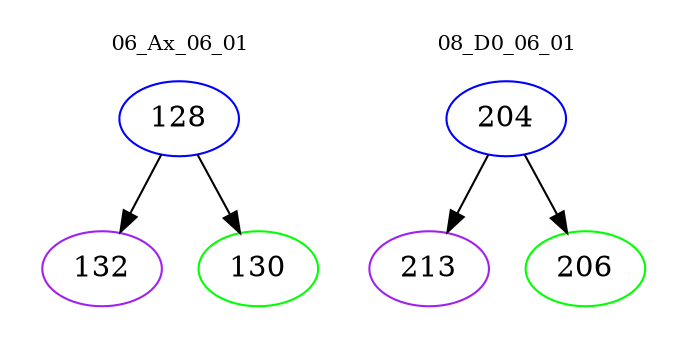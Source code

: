 digraph{
subgraph cluster_0 {
color = white
label = "06_Ax_06_01";
fontsize=10;
T0_128 [label="128", color="blue"]
T0_128 -> T0_132 [color="black"]
T0_132 [label="132", color="purple"]
T0_128 -> T0_130 [color="black"]
T0_130 [label="130", color="green"]
}
subgraph cluster_1 {
color = white
label = "08_D0_06_01";
fontsize=10;
T1_204 [label="204", color="blue"]
T1_204 -> T1_213 [color="black"]
T1_213 [label="213", color="purple"]
T1_204 -> T1_206 [color="black"]
T1_206 [label="206", color="green"]
}
}
